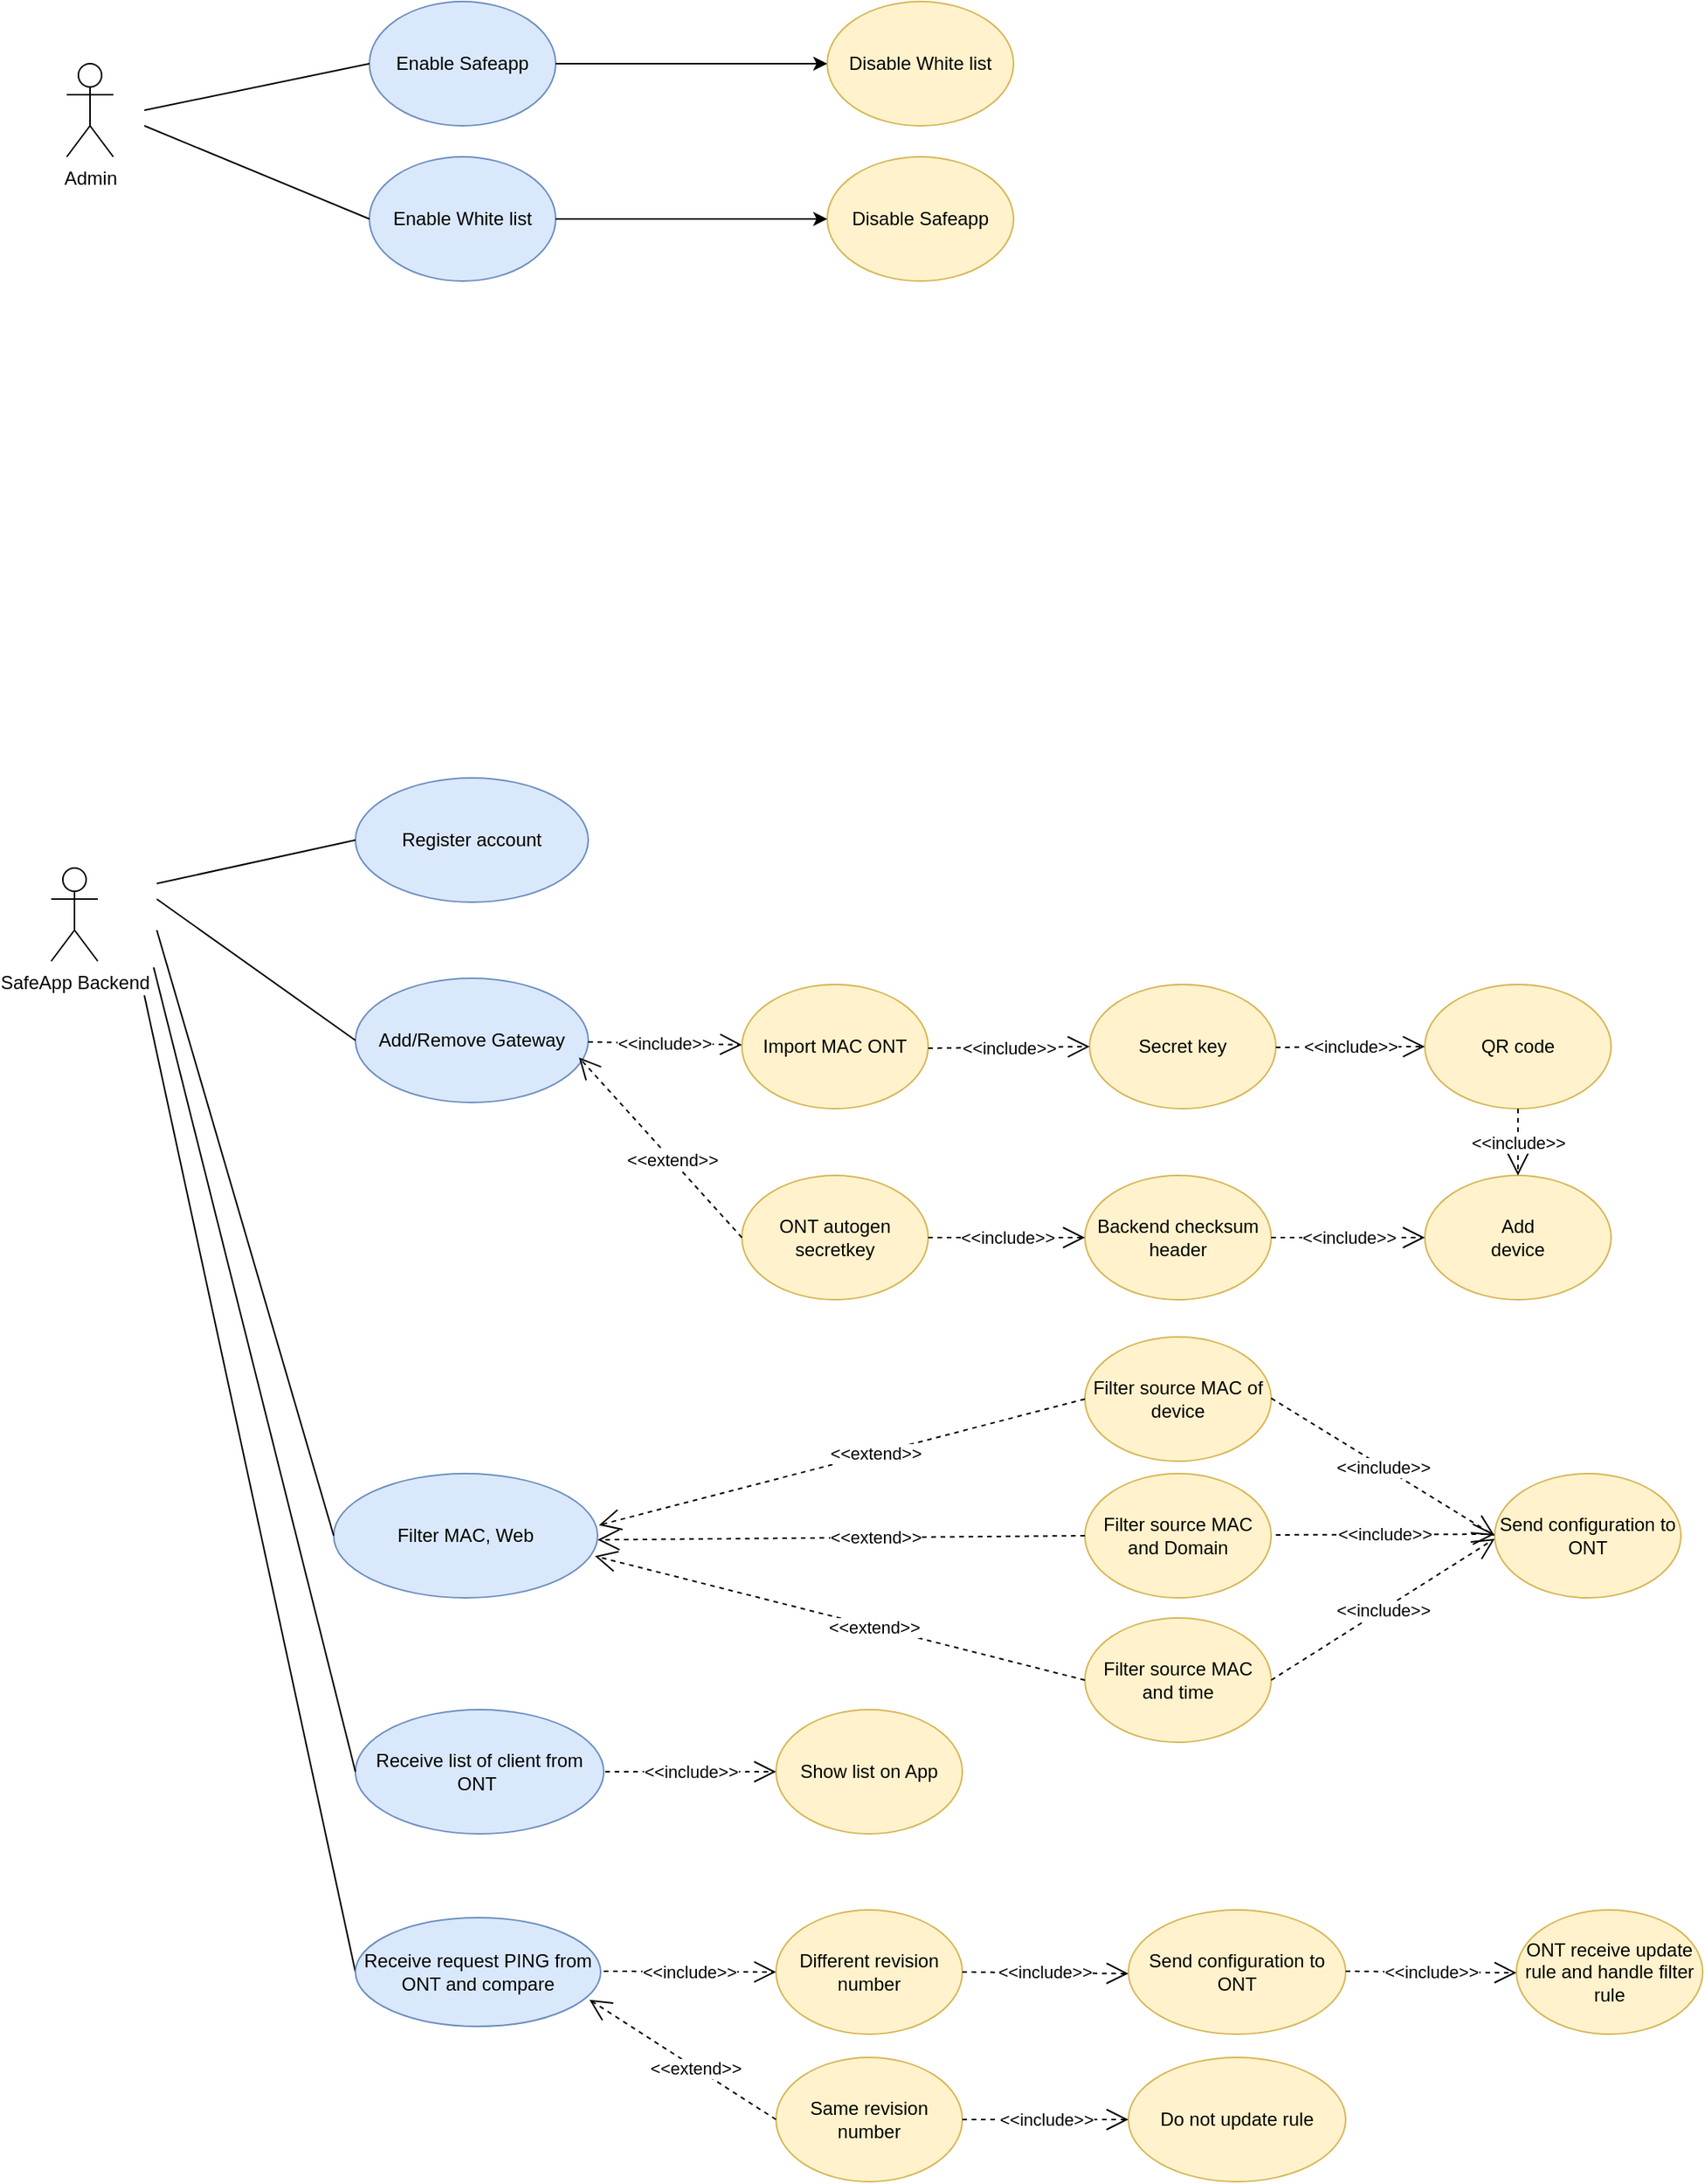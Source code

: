 <mxfile version="16.6.4" type="github">
  <diagram id="1yU4TPJS01dvoMJ1WIqL" name="Page-1">
    <mxGraphModel dx="1495" dy="844" grid="1" gridSize="10" guides="1" tooltips="1" connect="1" arrows="1" fold="1" page="1" pageScale="1" pageWidth="150000" pageHeight="150000" math="0" shadow="0">
      <root>
        <object label="" id="0">
          <mxCell />
        </object>
        <mxCell id="1" parent="0" />
        <mxCell id="PD7QDwoK8xx3QElGxvUA-2" value="SafeApp Backend" style="shape=umlActor;verticalLabelPosition=bottom;verticalAlign=top;html=1;outlineConnect=0;" parent="1" vertex="1">
          <mxGeometry x="90" y="1488" width="30" height="60" as="geometry" />
        </mxCell>
        <mxCell id="PD7QDwoK8xx3QElGxvUA-3" value="Register account" style="ellipse;whiteSpace=wrap;html=1;fillColor=#dae8fc;strokeColor=#6c8ebf;" parent="1" vertex="1">
          <mxGeometry x="286" y="1430" width="150" height="80" as="geometry" />
        </mxCell>
        <mxCell id="PD7QDwoK8xx3QElGxvUA-4" value="Receive list of client from ONT&amp;nbsp;" style="ellipse;whiteSpace=wrap;html=1;fillColor=#dae8fc;strokeColor=#6c8ebf;" parent="1" vertex="1">
          <mxGeometry x="286" y="2030" width="160" height="80" as="geometry" />
        </mxCell>
        <mxCell id="PD7QDwoK8xx3QElGxvUA-5" value="Add/Remove Gateway" style="ellipse;whiteSpace=wrap;html=1;fillColor=#dae8fc;strokeColor=#6c8ebf;" parent="1" vertex="1">
          <mxGeometry x="286" y="1559" width="150" height="80" as="geometry" />
        </mxCell>
        <mxCell id="PD7QDwoK8xx3QElGxvUA-6" value="Filter MAC, Web" style="ellipse;whiteSpace=wrap;html=1;fillColor=#dae8fc;strokeColor=#6c8ebf;" parent="1" vertex="1">
          <mxGeometry x="272" y="1878" width="170" height="80" as="geometry" />
        </mxCell>
        <mxCell id="PD7QDwoK8xx3QElGxvUA-8" value="" style="endArrow=none;html=1;rounded=0;entryX=0;entryY=0.5;entryDx=0;entryDy=0;" parent="1" target="PD7QDwoK8xx3QElGxvUA-3" edge="1">
          <mxGeometry width="50" height="50" relative="1" as="geometry">
            <mxPoint x="158" y="1498" as="sourcePoint" />
            <mxPoint x="238" y="1418" as="targetPoint" />
          </mxGeometry>
        </mxCell>
        <mxCell id="PD7QDwoK8xx3QElGxvUA-10" value="" style="endArrow=none;html=1;rounded=0;entryX=0;entryY=0.5;entryDx=0;entryDy=0;" parent="1" target="PD7QDwoK8xx3QElGxvUA-4" edge="1">
          <mxGeometry width="50" height="50" relative="1" as="geometry">
            <mxPoint x="156" y="1552" as="sourcePoint" />
            <mxPoint x="218" y="1628" as="targetPoint" />
          </mxGeometry>
        </mxCell>
        <mxCell id="PD7QDwoK8xx3QElGxvUA-11" value="" style="endArrow=none;html=1;rounded=0;entryX=0;entryY=0.5;entryDx=0;entryDy=0;" parent="1" target="PD7QDwoK8xx3QElGxvUA-6" edge="1">
          <mxGeometry width="50" height="50" relative="1" as="geometry">
            <mxPoint x="158" y="1528" as="sourcePoint" />
            <mxPoint x="298" y="1578" as="targetPoint" />
          </mxGeometry>
        </mxCell>
        <mxCell id="PD7QDwoK8xx3QElGxvUA-12" value="" style="endArrow=none;html=1;rounded=0;entryX=0;entryY=0.5;entryDx=0;entryDy=0;" parent="1" target="PD7QDwoK8xx3QElGxvUA-5" edge="1">
          <mxGeometry width="50" height="50" relative="1" as="geometry">
            <mxPoint x="158" y="1508" as="sourcePoint" />
            <mxPoint x="378" y="1448" as="targetPoint" />
          </mxGeometry>
        </mxCell>
        <mxCell id="PD7QDwoK8xx3QElGxvUA-14" value="Filter source MAC of device" style="ellipse;whiteSpace=wrap;html=1;fillColor=#fff2cc;strokeColor=#d6b656;" parent="1" vertex="1">
          <mxGeometry x="756" y="1790" width="120" height="80" as="geometry" />
        </mxCell>
        <mxCell id="PD7QDwoK8xx3QElGxvUA-15" value="Filter source MAC and Domain" style="ellipse;whiteSpace=wrap;html=1;fillColor=#fff2cc;strokeColor=#d6b656;" parent="1" vertex="1">
          <mxGeometry x="756" y="1878" width="120" height="80" as="geometry" />
        </mxCell>
        <mxCell id="PD7QDwoK8xx3QElGxvUA-16" value="Filter source MAC and time" style="ellipse;whiteSpace=wrap;html=1;fillColor=#fff2cc;strokeColor=#d6b656;" parent="1" vertex="1">
          <mxGeometry x="756" y="1971" width="120" height="80" as="geometry" />
        </mxCell>
        <mxCell id="PD7QDwoK8xx3QElGxvUA-36" value="Admin" style="shape=umlActor;verticalLabelPosition=bottom;verticalAlign=top;html=1;outlineConnect=0;" parent="1" vertex="1">
          <mxGeometry x="100" y="970" width="30" height="60" as="geometry" />
        </mxCell>
        <mxCell id="PD7QDwoK8xx3QElGxvUA-37" value="Enable Safeapp" style="ellipse;whiteSpace=wrap;html=1;fillColor=#dae8fc;strokeColor=#6c8ebf;" parent="1" vertex="1">
          <mxGeometry x="295" y="930" width="120" height="80" as="geometry" />
        </mxCell>
        <mxCell id="PD7QDwoK8xx3QElGxvUA-38" value="Enable White list" style="ellipse;whiteSpace=wrap;html=1;fillColor=#dae8fc;strokeColor=#6c8ebf;" parent="1" vertex="1">
          <mxGeometry x="295" y="1030" width="120" height="80" as="geometry" />
        </mxCell>
        <mxCell id="PD7QDwoK8xx3QElGxvUA-39" value="" style="endArrow=none;html=1;rounded=0;entryX=0;entryY=0.5;entryDx=0;entryDy=0;" parent="1" target="PD7QDwoK8xx3QElGxvUA-37" edge="1">
          <mxGeometry width="50" height="50" relative="1" as="geometry">
            <mxPoint x="150" y="1000" as="sourcePoint" />
            <mxPoint x="290" y="970" as="targetPoint" />
          </mxGeometry>
        </mxCell>
        <mxCell id="PD7QDwoK8xx3QElGxvUA-40" value="" style="endArrow=none;html=1;rounded=0;entryX=0;entryY=0.5;entryDx=0;entryDy=0;" parent="1" target="PD7QDwoK8xx3QElGxvUA-38" edge="1">
          <mxGeometry width="50" height="50" relative="1" as="geometry">
            <mxPoint x="150" y="1010" as="sourcePoint" />
            <mxPoint x="210" y="1010" as="targetPoint" />
          </mxGeometry>
        </mxCell>
        <mxCell id="PD7QDwoK8xx3QElGxvUA-41" value="Disable White list" style="ellipse;whiteSpace=wrap;html=1;fillColor=#fff2cc;strokeColor=#d6b656;" parent="1" vertex="1">
          <mxGeometry x="590" y="930" width="120" height="80" as="geometry" />
        </mxCell>
        <mxCell id="PD7QDwoK8xx3QElGxvUA-42" value="Disable Safeapp" style="ellipse;whiteSpace=wrap;html=1;fillColor=#fff2cc;strokeColor=#d6b656;" parent="1" vertex="1">
          <mxGeometry x="590" y="1030" width="120" height="80" as="geometry" />
        </mxCell>
        <mxCell id="PD7QDwoK8xx3QElGxvUA-43" value="" style="endArrow=classic;html=1;rounded=0;entryX=0;entryY=0.5;entryDx=0;entryDy=0;exitX=1;exitY=0.5;exitDx=0;exitDy=0;" parent="1" source="PD7QDwoK8xx3QElGxvUA-37" target="PD7QDwoK8xx3QElGxvUA-41" edge="1">
          <mxGeometry width="50" height="50" relative="1" as="geometry">
            <mxPoint x="420" y="970" as="sourcePoint" />
            <mxPoint x="480" y="950" as="targetPoint" />
          </mxGeometry>
        </mxCell>
        <mxCell id="PD7QDwoK8xx3QElGxvUA-44" value="" style="endArrow=classic;html=1;rounded=0;entryX=0;entryY=0.5;entryDx=0;entryDy=0;exitX=1;exitY=0.5;exitDx=0;exitDy=0;" parent="1" source="PD7QDwoK8xx3QElGxvUA-38" target="PD7QDwoK8xx3QElGxvUA-42" edge="1">
          <mxGeometry width="50" height="50" relative="1" as="geometry">
            <mxPoint x="460" y="1120" as="sourcePoint" />
            <mxPoint x="510" y="1070" as="targetPoint" />
          </mxGeometry>
        </mxCell>
        <mxCell id="PD7QDwoK8xx3QElGxvUA-46" value="Import MAC ONT" style="ellipse;whiteSpace=wrap;html=1;fillColor=#fff2cc;strokeColor=#d6b656;" parent="1" vertex="1">
          <mxGeometry x="535" y="1563" width="120" height="80" as="geometry" />
        </mxCell>
        <mxCell id="PD7QDwoK8xx3QElGxvUA-50" value="Secret key" style="ellipse;whiteSpace=wrap;html=1;fillColor=#fff2cc;strokeColor=#d6b656;" parent="1" vertex="1">
          <mxGeometry x="759" y="1563" width="120" height="80" as="geometry" />
        </mxCell>
        <mxCell id="XXaKTJzkzPBgxIA7lJYa-7" value="&amp;lt;&amp;lt;include&amp;gt;&amp;gt;" style="endArrow=open;endSize=12;dashed=1;html=1;rounded=0;exitX=1;exitY=0.5;exitDx=0;exitDy=0;" edge="1" parent="1" target="PD7QDwoK8xx3QElGxvUA-46">
          <mxGeometry width="160" relative="1" as="geometry">
            <mxPoint x="436.0" y="1600" as="sourcePoint" />
            <mxPoint x="589" y="1552" as="targetPoint" />
          </mxGeometry>
        </mxCell>
        <mxCell id="XXaKTJzkzPBgxIA7lJYa-8" value="&amp;lt;&amp;lt;include&amp;gt;&amp;gt;" style="endArrow=open;endSize=12;dashed=1;html=1;rounded=0;exitX=1;exitY=0.5;exitDx=0;exitDy=0;entryX=0;entryY=0.5;entryDx=0;entryDy=0;" edge="1" parent="1" target="PD7QDwoK8xx3QElGxvUA-50">
          <mxGeometry width="160" relative="1" as="geometry">
            <mxPoint x="655.0" y="1604" as="sourcePoint" />
            <mxPoint x="808" y="1556" as="targetPoint" />
          </mxGeometry>
        </mxCell>
        <mxCell id="XXaKTJzkzPBgxIA7lJYa-10" value="QR code" style="ellipse;whiteSpace=wrap;html=1;fillColor=#fff2cc;strokeColor=#d6b656;" vertex="1" parent="1">
          <mxGeometry x="975" y="1563" width="120" height="80" as="geometry" />
        </mxCell>
        <mxCell id="XXaKTJzkzPBgxIA7lJYa-12" value="&amp;lt;&amp;lt;include&amp;gt;&amp;gt;" style="endArrow=open;endSize=12;dashed=1;html=1;rounded=0;exitX=1;exitY=0.5;exitDx=0;exitDy=0;entryX=0;entryY=0.5;entryDx=0;entryDy=0;" edge="1" parent="1" target="XXaKTJzkzPBgxIA7lJYa-10">
          <mxGeometry width="160" relative="1" as="geometry">
            <mxPoint x="879.0" y="1603.5" as="sourcePoint" />
            <mxPoint x="954" y="1603" as="targetPoint" />
          </mxGeometry>
        </mxCell>
        <mxCell id="XXaKTJzkzPBgxIA7lJYa-14" value="ONT autogen secretkey" style="ellipse;whiteSpace=wrap;html=1;fillColor=#fff2cc;strokeColor=#d6b656;" vertex="1" parent="1">
          <mxGeometry x="535" y="1686" width="120" height="80" as="geometry" />
        </mxCell>
        <mxCell id="XXaKTJzkzPBgxIA7lJYa-16" value="Backend checksum header" style="ellipse;whiteSpace=wrap;html=1;fillColor=#fff2cc;strokeColor=#d6b656;" vertex="1" parent="1">
          <mxGeometry x="756" y="1686" width="120" height="80" as="geometry" />
        </mxCell>
        <mxCell id="XXaKTJzkzPBgxIA7lJYa-17" value="Add&lt;br&gt;device" style="ellipse;whiteSpace=wrap;html=1;fillColor=#fff2cc;strokeColor=#d6b656;" vertex="1" parent="1">
          <mxGeometry x="975" y="1686" width="120" height="80" as="geometry" />
        </mxCell>
        <mxCell id="XXaKTJzkzPBgxIA7lJYa-20" value="&amp;lt;&amp;lt;include&amp;gt;&amp;gt;" style="endArrow=open;endSize=12;dashed=1;html=1;rounded=0;exitX=1;exitY=0.5;exitDx=0;exitDy=0;entryX=0;entryY=0.5;entryDx=0;entryDy=0;" edge="1" parent="1" target="XXaKTJzkzPBgxIA7lJYa-17">
          <mxGeometry width="160" relative="1" as="geometry">
            <mxPoint x="876.0" y="1726" as="sourcePoint" />
            <mxPoint x="974" y="1725.5" as="targetPoint" />
          </mxGeometry>
        </mxCell>
        <mxCell id="XXaKTJzkzPBgxIA7lJYa-21" value="&amp;lt;&amp;lt;include&amp;gt;&amp;gt;" style="endArrow=open;endSize=12;dashed=1;html=1;rounded=0;exitX=1;exitY=0.5;exitDx=0;exitDy=0;entryX=0;entryY=0.5;entryDx=0;entryDy=0;" edge="1" parent="1" source="XXaKTJzkzPBgxIA7lJYa-14" target="XXaKTJzkzPBgxIA7lJYa-16">
          <mxGeometry width="160" relative="1" as="geometry">
            <mxPoint x="665.0" y="1703.5" as="sourcePoint" />
            <mxPoint x="769" y="1702.5" as="targetPoint" />
          </mxGeometry>
        </mxCell>
        <mxCell id="XXaKTJzkzPBgxIA7lJYa-26" value="Show list on App" style="ellipse;whiteSpace=wrap;html=1;fillColor=#fff2cc;strokeColor=#d6b656;" vertex="1" parent="1">
          <mxGeometry x="557" y="2030" width="120" height="80" as="geometry" />
        </mxCell>
        <mxCell id="XXaKTJzkzPBgxIA7lJYa-27" value="&amp;lt;&amp;lt;include&amp;gt;&amp;gt;" style="endArrow=open;endSize=12;dashed=1;html=1;rounded=0;entryX=0;entryY=0.5;entryDx=0;entryDy=0;" edge="1" parent="1" target="XXaKTJzkzPBgxIA7lJYa-26">
          <mxGeometry width="160" relative="1" as="geometry">
            <mxPoint x="447" y="2070" as="sourcePoint" />
            <mxPoint x="535.024" y="2070.931" as="targetPoint" />
          </mxGeometry>
        </mxCell>
        <mxCell id="XXaKTJzkzPBgxIA7lJYa-29" value="Send configuration to ONT" style="ellipse;whiteSpace=wrap;html=1;fillColor=#fff2cc;strokeColor=#d6b656;" vertex="1" parent="1">
          <mxGeometry x="784" y="2159" width="140" height="80" as="geometry" />
        </mxCell>
        <mxCell id="XXaKTJzkzPBgxIA7lJYa-33" value="" style="endArrow=none;html=1;rounded=0;entryX=0;entryY=0.5;entryDx=0;entryDy=0;" edge="1" parent="1" target="XXaKTJzkzPBgxIA7lJYa-40">
          <mxGeometry width="50" height="50" relative="1" as="geometry">
            <mxPoint x="150" y="1570" as="sourcePoint" />
            <mxPoint x="272" y="2235" as="targetPoint" />
          </mxGeometry>
        </mxCell>
        <mxCell id="XXaKTJzkzPBgxIA7lJYa-34" value="ONT receive update rule and handle filter rule" style="ellipse;whiteSpace=wrap;html=1;fillColor=#fff2cc;strokeColor=#d6b656;" vertex="1" parent="1">
          <mxGeometry x="1034" y="2159" width="120" height="80" as="geometry" />
        </mxCell>
        <mxCell id="XXaKTJzkzPBgxIA7lJYa-36" value="Same revision number" style="ellipse;whiteSpace=wrap;html=1;fillColor=#fff2cc;strokeColor=#d6b656;" vertex="1" parent="1">
          <mxGeometry x="557" y="2254" width="120" height="80" as="geometry" />
        </mxCell>
        <mxCell id="XXaKTJzkzPBgxIA7lJYa-37" value="Different revision number" style="ellipse;whiteSpace=wrap;html=1;fillColor=#fff2cc;strokeColor=#d6b656;" vertex="1" parent="1">
          <mxGeometry x="557" y="2159" width="120" height="80" as="geometry" />
        </mxCell>
        <mxCell id="XXaKTJzkzPBgxIA7lJYa-39" value="&amp;lt;&amp;lt;include&amp;gt;&amp;gt;" style="endArrow=open;endSize=12;dashed=1;html=1;rounded=0;exitX=1;exitY=0.5;exitDx=0;exitDy=0;" edge="1" parent="1" source="XXaKTJzkzPBgxIA7lJYa-37">
          <mxGeometry width="160" relative="1" as="geometry">
            <mxPoint x="674" y="2199" as="sourcePoint" />
            <mxPoint x="784" y="2200" as="targetPoint" />
          </mxGeometry>
        </mxCell>
        <mxCell id="XXaKTJzkzPBgxIA7lJYa-40" value="Receive request PING from ONT and compare" style="ellipse;whiteSpace=wrap;html=1;fillColor=#dae8fc;strokeColor=#6c8ebf;" vertex="1" parent="1">
          <mxGeometry x="286" y="2164" width="158" height="70" as="geometry" />
        </mxCell>
        <mxCell id="XXaKTJzkzPBgxIA7lJYa-42" value="&amp;lt;&amp;lt;extend&amp;gt;&amp;gt;" style="endArrow=open;endSize=12;dashed=1;html=1;rounded=0;entryX=0.954;entryY=0.755;entryDx=0;entryDy=0;exitX=0;exitY=0.5;exitDx=0;exitDy=0;entryPerimeter=0;" edge="1" parent="1" source="XXaKTJzkzPBgxIA7lJYa-36" target="XXaKTJzkzPBgxIA7lJYa-40">
          <mxGeometry x="-0.141" width="160" relative="1" as="geometry">
            <mxPoint x="669.0" y="2434.36" as="sourcePoint" />
            <mxPoint x="516.95" y="2384" as="targetPoint" />
            <mxPoint as="offset" />
          </mxGeometry>
        </mxCell>
        <mxCell id="XXaKTJzkzPBgxIA7lJYa-45" value="&amp;lt;&amp;lt;include&amp;gt;&amp;gt;" style="endArrow=open;endSize=12;dashed=1;html=1;rounded=0;exitX=0.975;exitY=0.5;exitDx=0;exitDy=0;exitPerimeter=0;" edge="1" parent="1">
          <mxGeometry width="160" relative="1" as="geometry">
            <mxPoint x="924.0" y="2198.5" as="sourcePoint" />
            <mxPoint x="1034.0" y="2199.5" as="targetPoint" />
          </mxGeometry>
        </mxCell>
        <mxCell id="XXaKTJzkzPBgxIA7lJYa-46" value="Do not update rule" style="ellipse;whiteSpace=wrap;html=1;fillColor=#fff2cc;strokeColor=#d6b656;" vertex="1" parent="1">
          <mxGeometry x="784" y="2254" width="140" height="80" as="geometry" />
        </mxCell>
        <mxCell id="XXaKTJzkzPBgxIA7lJYa-47" value="&amp;lt;&amp;lt;include&amp;gt;&amp;gt;" style="endArrow=open;endSize=12;dashed=1;html=1;rounded=0;exitX=1;exitY=0.5;exitDx=0;exitDy=0;entryX=0;entryY=0.5;entryDx=0;entryDy=0;" edge="1" parent="1" source="XXaKTJzkzPBgxIA7lJYa-36" target="XXaKTJzkzPBgxIA7lJYa-46">
          <mxGeometry width="160" relative="1" as="geometry">
            <mxPoint x="687" y="2209" as="sourcePoint" />
            <mxPoint x="794" y="2210" as="targetPoint" />
          </mxGeometry>
        </mxCell>
        <mxCell id="XXaKTJzkzPBgxIA7lJYa-51" value="&amp;lt;&amp;lt;extend&amp;gt;&amp;gt;" style="endArrow=open;endSize=12;dashed=1;html=1;rounded=0;entryX=0.993;entryY=0.608;entryDx=0;entryDy=0;exitX=0;exitY=0.5;exitDx=0;exitDy=0;entryPerimeter=0;" edge="1" parent="1" source="PD7QDwoK8xx3QElGxvUA-15">
          <mxGeometry x="-0.141" width="160" relative="1" as="geometry">
            <mxPoint x="594.05" y="1971" as="sourcePoint" />
            <mxPoint x="442.0" y="1920.64" as="targetPoint" />
            <mxPoint as="offset" />
          </mxGeometry>
        </mxCell>
        <mxCell id="XXaKTJzkzPBgxIA7lJYa-52" value="&amp;lt;&amp;lt;extend&amp;gt;&amp;gt;" style="endArrow=open;endSize=12;dashed=1;html=1;rounded=0;entryX=0.99;entryY=0.664;entryDx=0;entryDy=0;exitX=0;exitY=0.5;exitDx=0;exitDy=0;entryPerimeter=0;" edge="1" parent="1" source="PD7QDwoK8xx3QElGxvUA-16" target="PD7QDwoK8xx3QElGxvUA-6">
          <mxGeometry x="-0.141" width="160" relative="1" as="geometry">
            <mxPoint x="766" y="1928" as="sourcePoint" />
            <mxPoint x="452" y="1930.64" as="targetPoint" />
            <mxPoint as="offset" />
          </mxGeometry>
        </mxCell>
        <mxCell id="XXaKTJzkzPBgxIA7lJYa-53" value="&amp;lt;&amp;lt;extend&amp;gt;&amp;gt;" style="endArrow=open;endSize=12;dashed=1;html=1;rounded=0;entryX=1.005;entryY=0.415;entryDx=0;entryDy=0;exitX=0;exitY=0.5;exitDx=0;exitDy=0;entryPerimeter=0;" edge="1" parent="1" source="PD7QDwoK8xx3QElGxvUA-14" target="PD7QDwoK8xx3QElGxvUA-6">
          <mxGeometry x="-0.141" width="160" relative="1" as="geometry">
            <mxPoint x="766.0" y="1928" as="sourcePoint" />
            <mxPoint x="452" y="1930.64" as="targetPoint" />
            <mxPoint as="offset" />
          </mxGeometry>
        </mxCell>
        <mxCell id="XXaKTJzkzPBgxIA7lJYa-56" value="&amp;lt;&amp;lt;extend&amp;gt;&amp;gt;" style="endArrow=open;endSize=12;dashed=1;html=1;rounded=0;entryX=0.96;entryY=0.637;entryDx=0;entryDy=0;exitX=0;exitY=0.5;exitDx=0;exitDy=0;entryPerimeter=0;" edge="1" parent="1" source="XXaKTJzkzPBgxIA7lJYa-14" target="PD7QDwoK8xx3QElGxvUA-5">
          <mxGeometry x="-0.141" width="160" relative="1" as="geometry">
            <mxPoint x="766" y="1840" as="sourcePoint" />
            <mxPoint x="452.85" y="1921.2" as="targetPoint" />
            <mxPoint as="offset" />
          </mxGeometry>
        </mxCell>
        <mxCell id="XXaKTJzkzPBgxIA7lJYa-58" value="&amp;lt;&amp;lt;include&amp;gt;&amp;gt;" style="endArrow=open;endSize=12;dashed=1;html=1;rounded=0;exitX=0.5;exitY=1;exitDx=0;exitDy=0;entryX=0.5;entryY=0;entryDx=0;entryDy=0;" edge="1" parent="1" source="XXaKTJzkzPBgxIA7lJYa-10" target="XXaKTJzkzPBgxIA7lJYa-17">
          <mxGeometry width="160" relative="1" as="geometry">
            <mxPoint x="889.0" y="1613.5" as="sourcePoint" />
            <mxPoint x="985" y="1613" as="targetPoint" />
          </mxGeometry>
        </mxCell>
        <mxCell id="XXaKTJzkzPBgxIA7lJYa-59" value="&amp;lt;&amp;lt;include&amp;gt;&amp;gt;" style="endArrow=open;endSize=12;dashed=1;html=1;rounded=0;exitX=1;exitY=0.5;exitDx=0;exitDy=0;entryX=0;entryY=0.5;entryDx=0;entryDy=0;" edge="1" parent="1" target="XXaKTJzkzPBgxIA7lJYa-37">
          <mxGeometry width="160" relative="1" as="geometry">
            <mxPoint x="446.0" y="2198.47" as="sourcePoint" />
            <mxPoint x="553" y="2199.47" as="targetPoint" />
          </mxGeometry>
        </mxCell>
        <mxCell id="XXaKTJzkzPBgxIA7lJYa-61" value="Send configuration to ONT" style="ellipse;whiteSpace=wrap;html=1;fillColor=#fff2cc;strokeColor=#d6b656;" vertex="1" parent="1">
          <mxGeometry x="1020" y="1878" width="120" height="80" as="geometry" />
        </mxCell>
        <mxCell id="XXaKTJzkzPBgxIA7lJYa-62" value="&amp;lt;&amp;lt;include&amp;gt;&amp;gt;" style="endArrow=open;endSize=12;dashed=1;html=1;rounded=0;entryX=0;entryY=0.5;entryDx=0;entryDy=0;" edge="1" parent="1" target="XXaKTJzkzPBgxIA7lJYa-61">
          <mxGeometry width="160" relative="1" as="geometry">
            <mxPoint x="876" y="1829.47" as="sourcePoint" />
            <mxPoint x="986.0" y="1829.47" as="targetPoint" />
          </mxGeometry>
        </mxCell>
        <mxCell id="XXaKTJzkzPBgxIA7lJYa-63" value="&amp;lt;&amp;lt;include&amp;gt;&amp;gt;" style="endArrow=open;endSize=12;dashed=1;html=1;rounded=0;" edge="1" parent="1">
          <mxGeometry width="160" relative="1" as="geometry">
            <mxPoint x="879" y="1917.47" as="sourcePoint" />
            <mxPoint x="1020" y="1917" as="targetPoint" />
          </mxGeometry>
        </mxCell>
        <mxCell id="XXaKTJzkzPBgxIA7lJYa-64" value="&amp;lt;&amp;lt;include&amp;gt;&amp;gt;" style="endArrow=open;endSize=12;dashed=1;html=1;rounded=0;exitX=1;exitY=0.5;exitDx=0;exitDy=0;" edge="1" parent="1" source="PD7QDwoK8xx3QElGxvUA-16">
          <mxGeometry width="160" relative="1" as="geometry">
            <mxPoint x="910" y="1930" as="sourcePoint" />
            <mxPoint x="1020" y="1920" as="targetPoint" />
          </mxGeometry>
        </mxCell>
      </root>
    </mxGraphModel>
  </diagram>
</mxfile>
